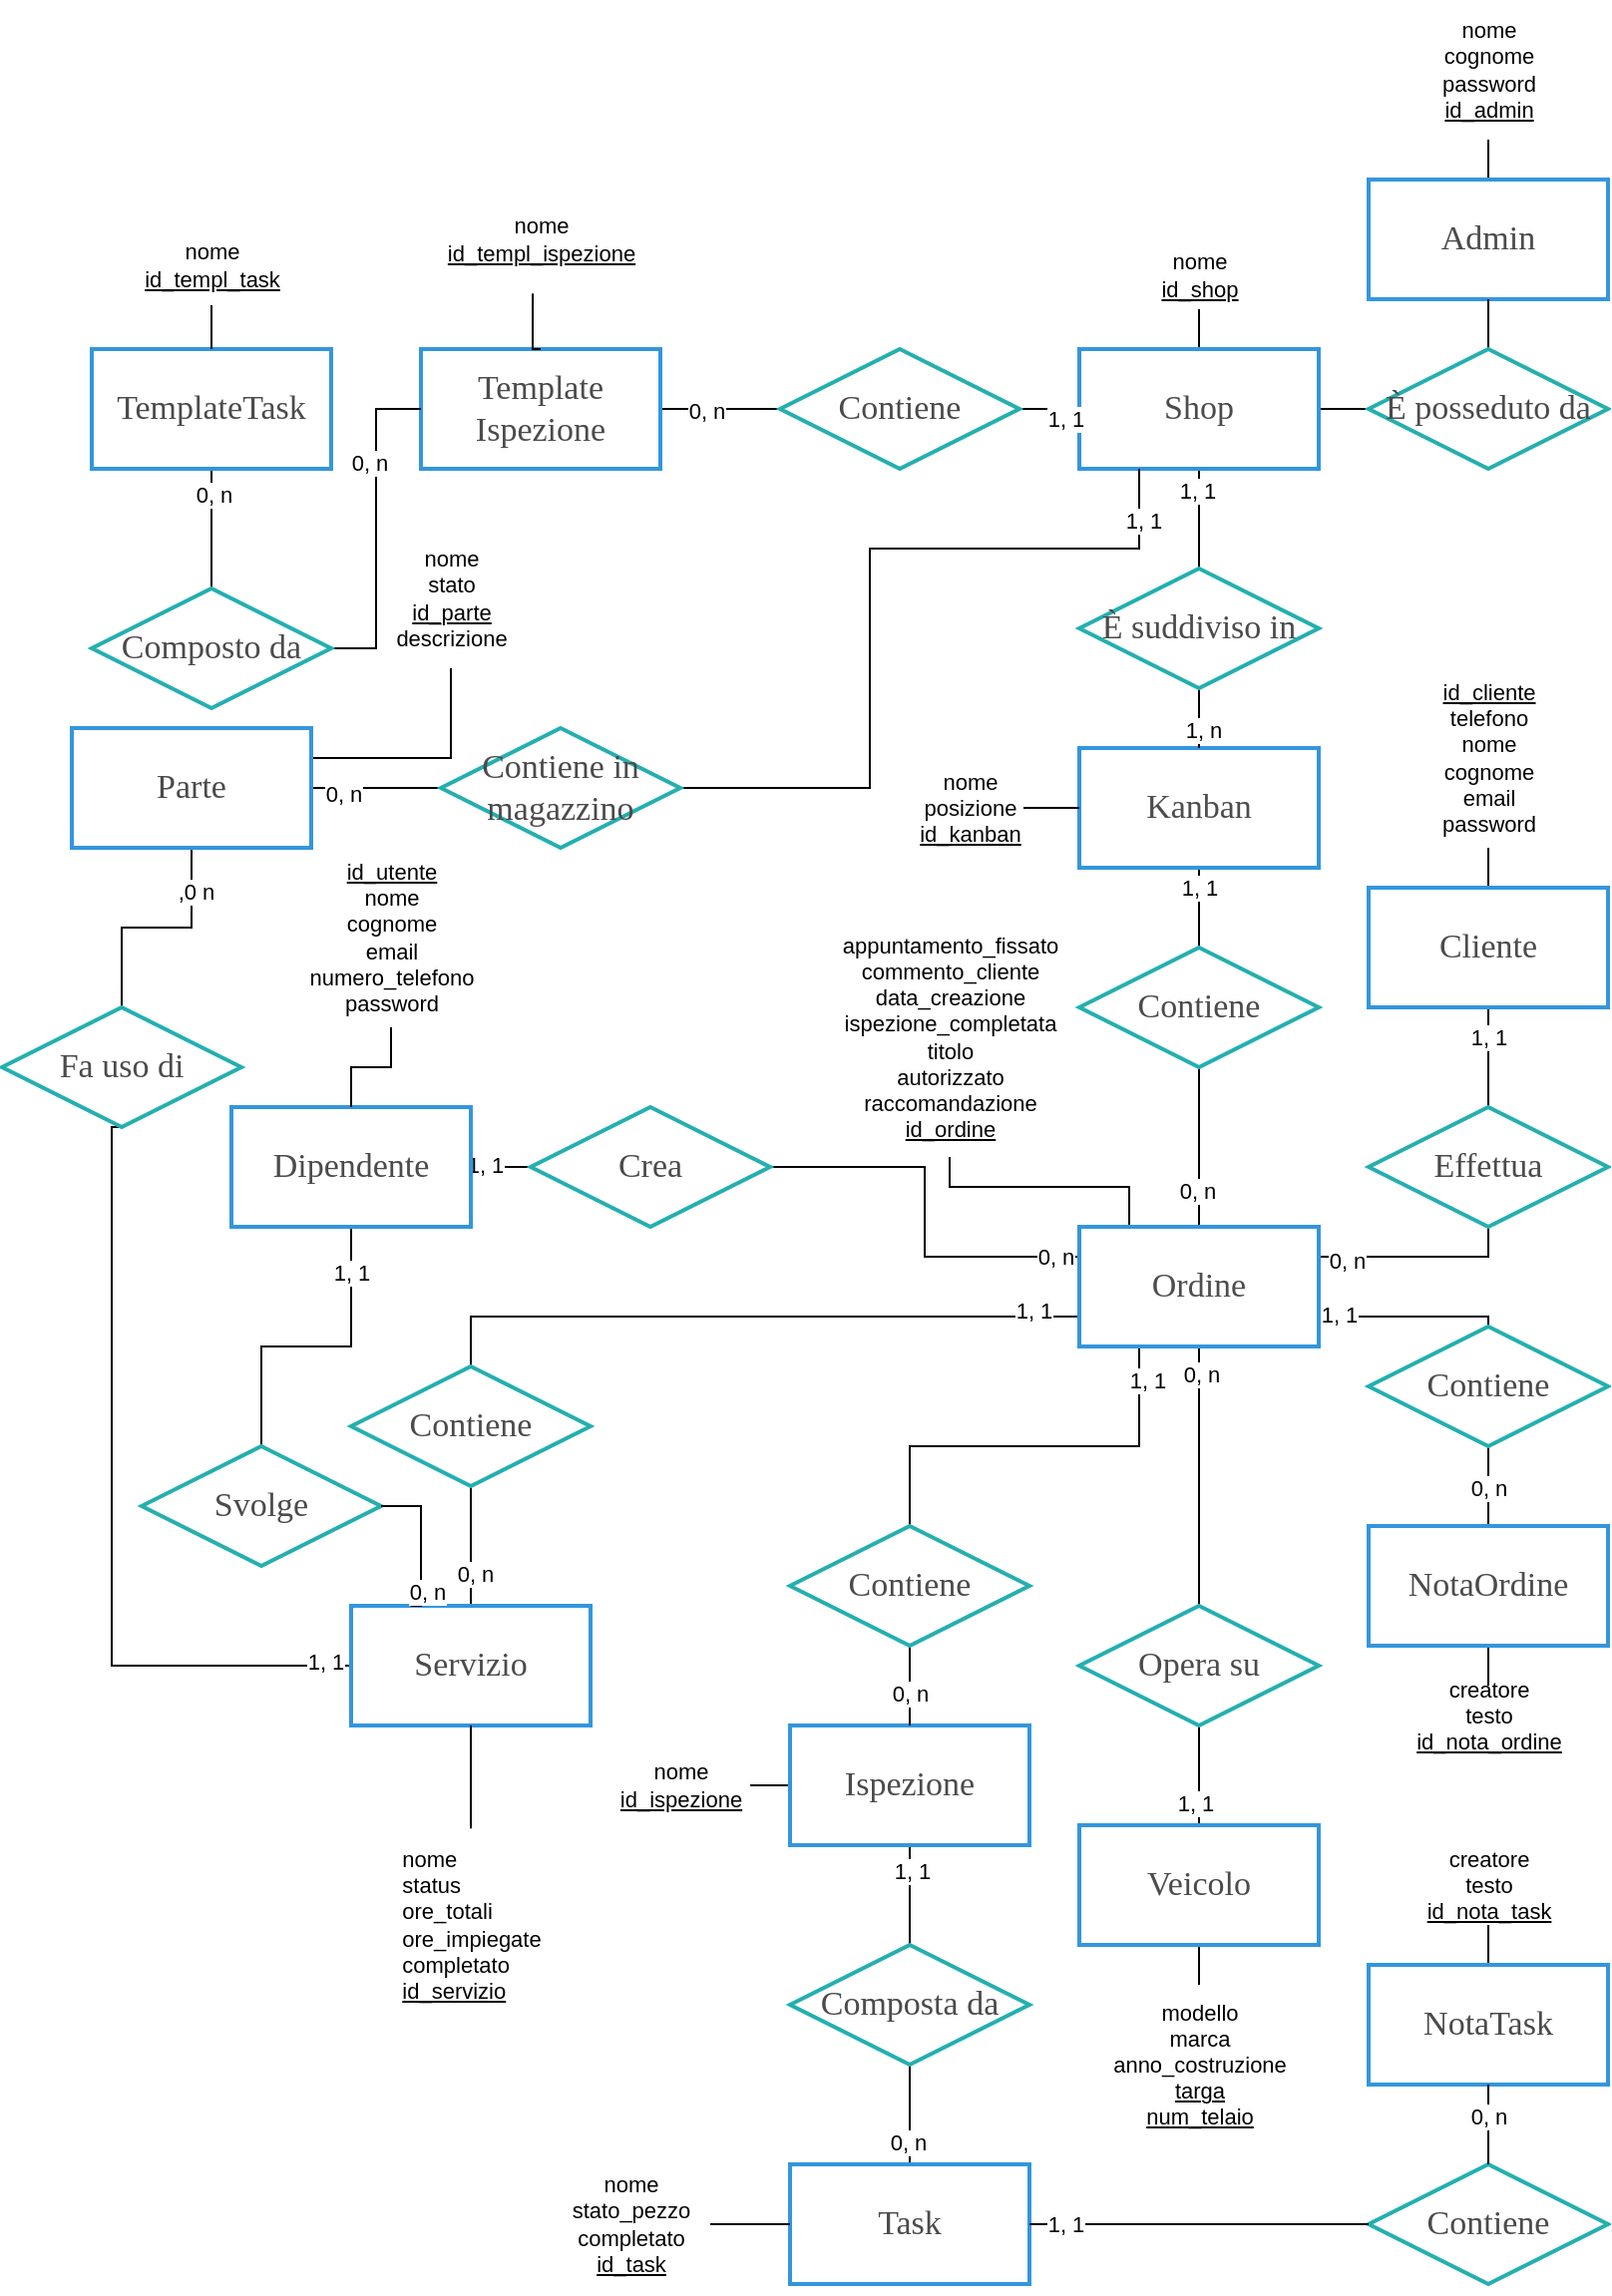 <mxfile version="22.1.7" type="google">
  <diagram name="Page-1" id="WFpe2bnqsvH8dOUI9pfY">
    <mxGraphModel grid="1" page="1" gridSize="10" guides="1" tooltips="1" connect="1" arrows="1" fold="1" pageScale="1" pageWidth="827" pageHeight="1169" math="0" shadow="0">
      <root>
        <mxCell id="0" />
        <mxCell id="1" parent="0" />
        <mxCell id="5VXQHmCMqtN81jwy3sj8-49" value="" style="edgeStyle=orthogonalEdgeStyle;rounded=0;orthogonalLoop=1;jettySize=auto;html=1;strokeColor=default;endArrow=none;endFill=0;" edge="1" parent="1" source="5VXQHmCMqtN81jwy3sj8-51" target="5VXQHmCMqtN81jwy3sj8-54">
          <mxGeometry relative="1" as="geometry" />
        </mxCell>
        <mxCell id="5VXQHmCMqtN81jwy3sj8-50" value="1, 1" style="edgeLabel;html=1;align=center;verticalAlign=middle;resizable=0;points=[];" connectable="0" vertex="1" parent="5VXQHmCMqtN81jwy3sj8-49">
          <mxGeometry x="-0.517" relative="1" as="geometry">
            <mxPoint as="offset" />
          </mxGeometry>
        </mxCell>
        <mxCell id="5VXQHmCMqtN81jwy3sj8-51" value="Kanban" style="rounded=0;whiteSpace=wrap;html=1;strokeWidth=2;strokeColor=#3396dd;fontFamily=Verdana;fontSize=17;fontStyle=0;fontColor=#4D4D4D;" vertex="1" parent="1">
          <mxGeometry x="546" y="385" width="120" height="60" as="geometry" />
        </mxCell>
        <mxCell id="5VXQHmCMqtN81jwy3sj8-52" value="" style="edgeStyle=orthogonalEdgeStyle;shape=connector;rounded=0;orthogonalLoop=1;jettySize=auto;html=1;labelBackgroundColor=default;strokeColor=default;align=center;verticalAlign=middle;fontFamily=Helvetica;fontSize=11;fontColor=default;endArrow=none;endFill=0;" edge="1" parent="1" source="5VXQHmCMqtN81jwy3sj8-54" target="5VXQHmCMqtN81jwy3sj8-68">
          <mxGeometry relative="1" as="geometry" />
        </mxCell>
        <mxCell id="5VXQHmCMqtN81jwy3sj8-53" value="0, n" style="edgeLabel;html=1;align=center;verticalAlign=middle;resizable=0;points=[];" connectable="0" vertex="1" parent="5VXQHmCMqtN81jwy3sj8-52">
          <mxGeometry x="0.554" y="-1" relative="1" as="geometry">
            <mxPoint as="offset" />
          </mxGeometry>
        </mxCell>
        <mxCell id="5VXQHmCMqtN81jwy3sj8-54" value="Contiene" style="rhombus;whiteSpace=wrap;html=1;strokeWidth=2;strokeColor=#24afaf;fontFamily=Verdana;fontSize=17;fontColor=#4B4B4B;" vertex="1" parent="1">
          <mxGeometry x="546" y="485" width="120" height="60" as="geometry" />
        </mxCell>
        <mxCell id="5VXQHmCMqtN81jwy3sj8-55" value="" style="edgeStyle=orthogonalEdgeStyle;shape=connector;rounded=0;orthogonalLoop=1;jettySize=auto;html=1;labelBackgroundColor=default;strokeColor=default;align=center;verticalAlign=middle;fontFamily=Helvetica;fontSize=11;fontColor=default;endArrow=none;endFill=0;" edge="1" parent="1" source="5VXQHmCMqtN81jwy3sj8-68" target="5VXQHmCMqtN81jwy3sj8-84">
          <mxGeometry relative="1" as="geometry" />
        </mxCell>
        <mxCell id="5VXQHmCMqtN81jwy3sj8-56" value="0, n" style="edgeLabel;html=1;align=center;verticalAlign=middle;resizable=0;points=[];" connectable="0" vertex="1" parent="5VXQHmCMqtN81jwy3sj8-55">
          <mxGeometry x="-0.796" y="1" relative="1" as="geometry">
            <mxPoint as="offset" />
          </mxGeometry>
        </mxCell>
        <mxCell id="5VXQHmCMqtN81jwy3sj8-57" value="" style="edgeStyle=orthogonalEdgeStyle;shape=connector;rounded=0;orthogonalLoop=1;jettySize=auto;html=1;labelBackgroundColor=default;strokeColor=default;align=center;verticalAlign=middle;fontFamily=Helvetica;fontSize=11;fontColor=default;endArrow=none;endFill=0;exitX=1;exitY=0.25;exitDx=0;exitDy=0;entryX=0.5;entryY=1;entryDx=0;entryDy=0;" edge="1" parent="1" source="5VXQHmCMqtN81jwy3sj8-68" target="5VXQHmCMqtN81jwy3sj8-85">
          <mxGeometry relative="1" as="geometry">
            <mxPoint x="796" y="640" as="targetPoint" />
            <Array as="points">
              <mxPoint x="751" y="640" />
            </Array>
          </mxGeometry>
        </mxCell>
        <mxCell id="5VXQHmCMqtN81jwy3sj8-58" value="0, n" style="edgeLabel;html=1;align=center;verticalAlign=middle;resizable=0;points=[];" connectable="0" vertex="1" parent="5VXQHmCMqtN81jwy3sj8-57">
          <mxGeometry x="-0.717" y="-2" relative="1" as="geometry">
            <mxPoint as="offset" />
          </mxGeometry>
        </mxCell>
        <mxCell id="5VXQHmCMqtN81jwy3sj8-59" style="edgeStyle=orthogonalEdgeStyle;shape=connector;rounded=0;orthogonalLoop=1;jettySize=auto;html=1;labelBackgroundColor=default;strokeColor=default;align=center;verticalAlign=middle;fontFamily=Helvetica;fontSize=11;fontColor=default;endArrow=none;endFill=0;" edge="1" parent="1" source="5VXQHmCMqtN81jwy3sj8-68" target="5VXQHmCMqtN81jwy3sj8-93">
          <mxGeometry relative="1" as="geometry">
            <Array as="points">
              <mxPoint x="571" y="605" />
              <mxPoint x="481" y="605" />
            </Array>
          </mxGeometry>
        </mxCell>
        <mxCell id="5VXQHmCMqtN81jwy3sj8-60" style="edgeStyle=orthogonalEdgeStyle;shape=connector;rounded=0;orthogonalLoop=1;jettySize=auto;html=1;entryX=0.5;entryY=0;entryDx=0;entryDy=0;labelBackgroundColor=default;strokeColor=default;align=center;verticalAlign=middle;fontFamily=Helvetica;fontSize=11;fontColor=default;endArrow=none;endFill=0;exitX=1;exitY=0.75;exitDx=0;exitDy=0;" edge="1" parent="1" source="5VXQHmCMqtN81jwy3sj8-68" target="5VXQHmCMqtN81jwy3sj8-98">
          <mxGeometry relative="1" as="geometry">
            <Array as="points">
              <mxPoint x="751" y="670" />
            </Array>
          </mxGeometry>
        </mxCell>
        <mxCell id="5VXQHmCMqtN81jwy3sj8-61" value="1, 1" style="edgeLabel;html=1;align=center;verticalAlign=middle;resizable=0;points=[];" connectable="0" vertex="1" parent="5VXQHmCMqtN81jwy3sj8-60">
          <mxGeometry x="-0.773" y="1" relative="1" as="geometry">
            <mxPoint as="offset" />
          </mxGeometry>
        </mxCell>
        <mxCell id="5VXQHmCMqtN81jwy3sj8-62" style="edgeStyle=orthogonalEdgeStyle;shape=connector;rounded=0;orthogonalLoop=1;jettySize=auto;html=1;entryX=0.5;entryY=0;entryDx=0;entryDy=0;labelBackgroundColor=default;strokeColor=default;align=center;verticalAlign=middle;fontFamily=Helvetica;fontSize=11;fontColor=default;endArrow=none;endFill=0;exitX=0.25;exitY=1;exitDx=0;exitDy=0;" edge="1" parent="1" source="5VXQHmCMqtN81jwy3sj8-68" target="5VXQHmCMqtN81jwy3sj8-106">
          <mxGeometry relative="1" as="geometry">
            <Array as="points">
              <mxPoint x="576" y="735" />
              <mxPoint x="461" y="735" />
            </Array>
          </mxGeometry>
        </mxCell>
        <mxCell id="5VXQHmCMqtN81jwy3sj8-63" value="1, 1" style="edgeLabel;html=1;align=center;verticalAlign=middle;resizable=0;points=[];" connectable="0" vertex="1" parent="5VXQHmCMqtN81jwy3sj8-62">
          <mxGeometry x="-0.837" y="4" relative="1" as="geometry">
            <mxPoint as="offset" />
          </mxGeometry>
        </mxCell>
        <mxCell id="5VXQHmCMqtN81jwy3sj8-64" style="rounded=0;orthogonalLoop=1;jettySize=auto;html=1;entryX=1;entryY=0.5;entryDx=0;entryDy=0;endArrow=none;endFill=0;exitX=0;exitY=0.25;exitDx=0;exitDy=0;edgeStyle=orthogonalEdgeStyle;" edge="1" parent="1" source="5VXQHmCMqtN81jwy3sj8-68" target="5VXQHmCMqtN81jwy3sj8-149">
          <mxGeometry relative="1" as="geometry">
            <mxPoint x="541" y="645" as="sourcePoint" />
          </mxGeometry>
        </mxCell>
        <mxCell id="5VXQHmCMqtN81jwy3sj8-65" value="0, n" style="edgeLabel;html=1;align=center;verticalAlign=middle;resizable=0;points=[];" connectable="0" vertex="1" parent="5VXQHmCMqtN81jwy3sj8-64">
          <mxGeometry x="-0.888" relative="1" as="geometry">
            <mxPoint x="-1" as="offset" />
          </mxGeometry>
        </mxCell>
        <mxCell id="5VXQHmCMqtN81jwy3sj8-66" style="rounded=0;orthogonalLoop=1;jettySize=auto;html=1;entryX=0.5;entryY=0;entryDx=0;entryDy=0;endArrow=none;endFill=0;exitX=0;exitY=0.75;exitDx=0;exitDy=0;edgeStyle=orthogonalEdgeStyle;" edge="1" parent="1" source="5VXQHmCMqtN81jwy3sj8-68" target="5VXQHmCMqtN81jwy3sj8-150">
          <mxGeometry relative="1" as="geometry">
            <mxPoint x="541" y="665" as="sourcePoint" />
          </mxGeometry>
        </mxCell>
        <mxCell id="5VXQHmCMqtN81jwy3sj8-67" value="1, 1" style="edgeLabel;html=1;align=center;verticalAlign=middle;resizable=0;points=[];" connectable="0" vertex="1" parent="5VXQHmCMqtN81jwy3sj8-66">
          <mxGeometry x="-0.868" y="-2" relative="1" as="geometry">
            <mxPoint x="-1" y="-1" as="offset" />
          </mxGeometry>
        </mxCell>
        <mxCell id="5VXQHmCMqtN81jwy3sj8-68" value="Ordine" style="rounded=0;whiteSpace=wrap;html=1;strokeWidth=2;strokeColor=#3396dd;fontFamily=Verdana;fontSize=17;fontStyle=0;fontColor=#4D4D4D;" vertex="1" parent="1">
          <mxGeometry x="546" y="625" width="120" height="60" as="geometry" />
        </mxCell>
        <mxCell id="5VXQHmCMqtN81jwy3sj8-69" value="" style="edgeStyle=orthogonalEdgeStyle;shape=connector;rounded=0;orthogonalLoop=1;jettySize=auto;html=1;labelBackgroundColor=default;strokeColor=default;align=center;verticalAlign=middle;fontFamily=Helvetica;fontSize=11;fontColor=default;endArrow=none;endFill=0;" edge="1" parent="1" source="5VXQHmCMqtN81jwy3sj8-72" target="5VXQHmCMqtN81jwy3sj8-85">
          <mxGeometry relative="1" as="geometry" />
        </mxCell>
        <mxCell id="5VXQHmCMqtN81jwy3sj8-70" value="1, 1" style="edgeLabel;html=1;align=center;verticalAlign=middle;resizable=0;points=[];" connectable="0" vertex="1" parent="5VXQHmCMqtN81jwy3sj8-69">
          <mxGeometry x="-0.147" y="1" relative="1" as="geometry">
            <mxPoint x="-1" y="-7" as="offset" />
          </mxGeometry>
        </mxCell>
        <mxCell id="5VXQHmCMqtN81jwy3sj8-71" value="" style="edgeStyle=orthogonalEdgeStyle;shape=connector;rounded=0;orthogonalLoop=1;jettySize=auto;html=1;labelBackgroundColor=default;strokeColor=default;align=center;verticalAlign=middle;fontFamily=Helvetica;fontSize=11;fontColor=default;endArrow=none;endFill=0;" edge="1" parent="1" source="5VXQHmCMqtN81jwy3sj8-72" target="5VXQHmCMqtN81jwy3sj8-95">
          <mxGeometry relative="1" as="geometry" />
        </mxCell>
        <mxCell id="5VXQHmCMqtN81jwy3sj8-72" value="Cliente" style="rounded=0;whiteSpace=wrap;html=1;strokeWidth=2;strokeColor=#3396dd;fontFamily=Verdana;fontSize=17;fontColor=#4B4B4B;" vertex="1" parent="1">
          <mxGeometry x="691" y="455" width="120" height="60" as="geometry" />
        </mxCell>
        <mxCell id="5VXQHmCMqtN81jwy3sj8-73" value="" style="edgeStyle=orthogonalEdgeStyle;shape=connector;rounded=0;orthogonalLoop=1;jettySize=auto;html=1;labelBackgroundColor=default;strokeColor=default;align=center;verticalAlign=middle;fontFamily=Helvetica;fontSize=11;fontColor=default;endArrow=none;endFill=0;" edge="1" parent="1" source="5VXQHmCMqtN81jwy3sj8-76" target="5VXQHmCMqtN81jwy3sj8-84">
          <mxGeometry relative="1" as="geometry" />
        </mxCell>
        <mxCell id="5VXQHmCMqtN81jwy3sj8-74" value="1, 1" style="edgeLabel;html=1;align=center;verticalAlign=middle;resizable=0;points=[];" connectable="0" vertex="1" parent="5VXQHmCMqtN81jwy3sj8-73">
          <mxGeometry x="-0.556" y="2" relative="1" as="geometry">
            <mxPoint as="offset" />
          </mxGeometry>
        </mxCell>
        <mxCell id="5VXQHmCMqtN81jwy3sj8-75" value="" style="edgeStyle=orthogonalEdgeStyle;shape=connector;rounded=0;orthogonalLoop=1;jettySize=auto;html=1;labelBackgroundColor=default;strokeColor=default;align=center;verticalAlign=middle;fontFamily=Helvetica;fontSize=11;fontColor=default;endArrow=none;endFill=0;exitX=0.5;exitY=1;exitDx=0;exitDy=0;" edge="1" parent="1" source="5VXQHmCMqtN81jwy3sj8-76" target="5VXQHmCMqtN81jwy3sj8-94">
          <mxGeometry relative="1" as="geometry" />
        </mxCell>
        <mxCell id="5VXQHmCMqtN81jwy3sj8-76" value="Veicolo" style="rounded=0;whiteSpace=wrap;html=1;strokeWidth=2;strokeColor=#3396dd;fontFamily=Verdana;fontSize=17;fontColor=#4B4B4B;" vertex="1" parent="1">
          <mxGeometry x="546" y="925" width="120" height="60" as="geometry" />
        </mxCell>
        <mxCell id="5VXQHmCMqtN81jwy3sj8-77" style="edgeStyle=orthogonalEdgeStyle;shape=connector;rounded=0;orthogonalLoop=1;jettySize=auto;html=1;exitX=0.5;exitY=1;exitDx=0;exitDy=0;entryX=0.5;entryY=0;entryDx=0;entryDy=0;labelBackgroundColor=default;strokeColor=default;align=center;verticalAlign=middle;fontFamily=Helvetica;fontSize=11;fontColor=default;endArrow=none;endFill=0;" edge="1" parent="1" source="5VXQHmCMqtN81jwy3sj8-81" target="5VXQHmCMqtN81jwy3sj8-147">
          <mxGeometry relative="1" as="geometry">
            <Array as="points">
              <mxPoint x="181" y="685" />
              <mxPoint x="136" y="685" />
            </Array>
          </mxGeometry>
        </mxCell>
        <mxCell id="5VXQHmCMqtN81jwy3sj8-78" value="1, 1" style="edgeLabel;html=1;align=center;verticalAlign=middle;resizable=0;points=[];" connectable="0" vertex="1" parent="5VXQHmCMqtN81jwy3sj8-77">
          <mxGeometry x="-0.708" y="-1" relative="1" as="geometry">
            <mxPoint x="1" as="offset" />
          </mxGeometry>
        </mxCell>
        <mxCell id="5VXQHmCMqtN81jwy3sj8-79" style="rounded=0;orthogonalLoop=1;jettySize=auto;html=1;entryX=0;entryY=0.5;entryDx=0;entryDy=0;endArrow=none;endFill=0;exitX=1;exitY=0.5;exitDx=0;exitDy=0;" edge="1" parent="1" source="5VXQHmCMqtN81jwy3sj8-81" target="5VXQHmCMqtN81jwy3sj8-149">
          <mxGeometry relative="1" as="geometry" />
        </mxCell>
        <mxCell id="5VXQHmCMqtN81jwy3sj8-80" value="1, 1" style="edgeLabel;html=1;align=center;verticalAlign=middle;resizable=0;points=[];" connectable="0" vertex="1" parent="5VXQHmCMqtN81jwy3sj8-79">
          <mxGeometry x="-0.463" y="1" relative="1" as="geometry">
            <mxPoint x="-1" as="offset" />
          </mxGeometry>
        </mxCell>
        <mxCell id="5VXQHmCMqtN81jwy3sj8-81" value="Dipendente" style="rounded=0;whiteSpace=wrap;html=1;strokeWidth=2;strokeColor=#3396dd;fontFamily=Verdana;fontSize=17;fontColor=#4B4B4B;" vertex="1" parent="1">
          <mxGeometry x="121" y="565" width="120" height="60" as="geometry" />
        </mxCell>
        <mxCell id="5VXQHmCMqtN81jwy3sj8-82" style="edgeStyle=orthogonalEdgeStyle;shape=connector;rounded=0;orthogonalLoop=1;jettySize=auto;html=1;labelBackgroundColor=default;strokeColor=default;align=center;verticalAlign=middle;fontFamily=Helvetica;fontSize=11;fontColor=default;endArrow=none;endFill=0;exitX=0.5;exitY=0;exitDx=0;exitDy=0;" edge="1" parent="1" source="5VXQHmCMqtN81jwy3sj8-83" target="5VXQHmCMqtN81jwy3sj8-99">
          <mxGeometry relative="1" as="geometry" />
        </mxCell>
        <mxCell id="5VXQHmCMqtN81jwy3sj8-83" value="NotaTask" style="rounded=0;whiteSpace=wrap;html=1;strokeWidth=2;strokeColor=#3396dd;fontFamily=Verdana;fontSize=17;fontColor=#4B4B4B;" vertex="1" parent="1">
          <mxGeometry x="691" y="995" width="120" height="60" as="geometry" />
        </mxCell>
        <mxCell id="5VXQHmCMqtN81jwy3sj8-84" value="Opera su" style="rhombus;whiteSpace=wrap;html=1;strokeWidth=2;strokeColor=#24afaf;fontFamily=Verdana;fontSize=17;fontColor=#4B4B4B;" vertex="1" parent="1">
          <mxGeometry x="546" y="815" width="120" height="60" as="geometry" />
        </mxCell>
        <mxCell id="5VXQHmCMqtN81jwy3sj8-85" value="Effettua" style="rhombus;whiteSpace=wrap;html=1;strokeWidth=2;strokeColor=#24afaf;fontFamily=Verdana;fontSize=17;fontColor=#4B4B4B;" vertex="1" parent="1">
          <mxGeometry x="691" y="565" width="120" height="60" as="geometry" />
        </mxCell>
        <mxCell id="5VXQHmCMqtN81jwy3sj8-86" value="" style="edgeStyle=orthogonalEdgeStyle;shape=connector;rounded=0;orthogonalLoop=1;jettySize=auto;html=1;labelBackgroundColor=default;strokeColor=default;align=center;verticalAlign=middle;fontFamily=Helvetica;fontSize=11;fontColor=default;endArrow=none;endFill=0;" edge="1" parent="1" source="5VXQHmCMqtN81jwy3sj8-89" target="5VXQHmCMqtN81jwy3sj8-92">
          <mxGeometry relative="1" as="geometry" />
        </mxCell>
        <mxCell id="5VXQHmCMqtN81jwy3sj8-87" value="1, 1" style="edgeLabel;html=1;align=center;verticalAlign=middle;resizable=0;points=[];" connectable="0" vertex="1" parent="5VXQHmCMqtN81jwy3sj8-86">
          <mxGeometry x="-0.568" y="-1" relative="1" as="geometry">
            <mxPoint as="offset" />
          </mxGeometry>
        </mxCell>
        <mxCell id="5VXQHmCMqtN81jwy3sj8-88" style="edgeStyle=orthogonalEdgeStyle;rounded=0;orthogonalLoop=1;jettySize=auto;html=1;exitX=0.5;exitY=0;exitDx=0;exitDy=0;endArrow=none;endFill=0;" edge="1" parent="1" source="5VXQHmCMqtN81jwy3sj8-89" target="5VXQHmCMqtN81jwy3sj8-167">
          <mxGeometry relative="1" as="geometry" />
        </mxCell>
        <mxCell id="5VXQHmCMqtN81jwy3sj8-174" style="edgeStyle=orthogonalEdgeStyle;rounded=0;orthogonalLoop=1;jettySize=auto;html=1;exitX=1;exitY=0.5;exitDx=0;exitDy=0;entryX=0;entryY=0.5;entryDx=0;entryDy=0;endArrow=none;endFill=0;" edge="1" parent="1" source="5VXQHmCMqtN81jwy3sj8-89" target="5VXQHmCMqtN81jwy3sj8-173">
          <mxGeometry relative="1" as="geometry" />
        </mxCell>
        <mxCell id="5VXQHmCMqtN81jwy3sj8-89" value="Shop" style="rounded=0;whiteSpace=wrap;html=1;strokeWidth=2;strokeColor=#3396dd;fontFamily=Verdana;fontSize=17;fontColor=#4B4B4B;" vertex="1" parent="1">
          <mxGeometry x="546" y="185" width="120" height="60" as="geometry" />
        </mxCell>
        <mxCell id="5VXQHmCMqtN81jwy3sj8-90" value="" style="edgeStyle=orthogonalEdgeStyle;shape=connector;rounded=0;orthogonalLoop=1;jettySize=auto;html=1;labelBackgroundColor=default;strokeColor=default;align=center;verticalAlign=middle;fontFamily=Helvetica;fontSize=11;fontColor=default;endArrow=none;endFill=0;" edge="1" parent="1" source="5VXQHmCMqtN81jwy3sj8-92" target="5VXQHmCMqtN81jwy3sj8-51">
          <mxGeometry relative="1" as="geometry" />
        </mxCell>
        <mxCell id="5VXQHmCMqtN81jwy3sj8-91" value="1, n" style="edgeLabel;html=1;align=center;verticalAlign=middle;resizable=0;points=[];" connectable="0" vertex="1" parent="5VXQHmCMqtN81jwy3sj8-90">
          <mxGeometry x="0.632" y="2" relative="1" as="geometry">
            <mxPoint as="offset" />
          </mxGeometry>
        </mxCell>
        <mxCell id="5VXQHmCMqtN81jwy3sj8-92" value="È suddiviso in" style="rhombus;whiteSpace=wrap;html=1;strokeWidth=2;strokeColor=#24afaf;fontFamily=Verdana;fontSize=17;fontColor=#4B4B4B;" vertex="1" parent="1">
          <mxGeometry x="546" y="295" width="120" height="60" as="geometry" />
        </mxCell>
        <mxCell id="5VXQHmCMqtN81jwy3sj8-93" value="appuntamento_fissato&lt;br style=&quot;font-size: 11px;&quot;&gt;commento_cliente&lt;br style=&quot;font-size: 11px;&quot;&gt;data_creazione&lt;br style=&quot;font-size: 11px;&quot;&gt;ispezione_completata&lt;br style=&quot;font-size: 11px;&quot;&gt;titolo&lt;br style=&quot;font-size: 11px;&quot;&gt;autorizzato&lt;br style=&quot;font-size: 11px;&quot;&gt;raccomandazione&lt;br style=&quot;font-size: 11px;&quot;&gt;&lt;u style=&quot;font-size: 11px;&quot;&gt;id_ordine&lt;/u&gt;" style="text;html=1;align=center;verticalAlign=middle;resizable=0;points=[];autosize=1;strokeColor=none;fillColor=none;fontSize=11;fontFamily=Helvetica;fontColor=default;" vertex="1" parent="1">
          <mxGeometry x="416" y="470" width="130" height="120" as="geometry" />
        </mxCell>
        <mxCell id="5VXQHmCMqtN81jwy3sj8-94" value="modello&lt;br style=&quot;font-size: 11px;&quot;&gt;marca&lt;br style=&quot;font-size: 11px;&quot;&gt;anno_costruzione&lt;br style=&quot;font-size: 11px;&quot;&gt;&lt;u style=&quot;font-size: 11px;&quot;&gt;targa&lt;br style=&quot;font-size: 11px;&quot;&gt;num_telaio&lt;/u&gt;" style="text;html=1;align=center;verticalAlign=middle;resizable=0;points=[];autosize=1;strokeColor=none;fillColor=none;fontSize=11;fontFamily=Helvetica;fontColor=default;" vertex="1" parent="1">
          <mxGeometry x="551" y="1005" width="110" height="80" as="geometry" />
        </mxCell>
        <mxCell id="5VXQHmCMqtN81jwy3sj8-95" value="&lt;u style=&quot;font-size: 11px;&quot;&gt;id_cliente&lt;/u&gt;&lt;br style=&quot;font-size: 11px;&quot;&gt;telefono&lt;br style=&quot;font-size: 11px;&quot;&gt;nome&lt;br style=&quot;font-size: 11px;&quot;&gt;cognome&lt;br style=&quot;font-size: 11px;&quot;&gt;email&lt;br&gt;password" style="text;html=1;align=center;verticalAlign=middle;resizable=0;points=[];autosize=1;strokeColor=none;fillColor=none;fontSize=11;fontFamily=Helvetica;fontColor=default;" vertex="1" parent="1">
          <mxGeometry x="716" y="345" width="70" height="90" as="geometry" />
        </mxCell>
        <mxCell id="5VXQHmCMqtN81jwy3sj8-96" style="edgeStyle=orthogonalEdgeStyle;shape=connector;rounded=0;orthogonalLoop=1;jettySize=auto;html=1;labelBackgroundColor=default;strokeColor=default;align=center;verticalAlign=middle;fontFamily=Helvetica;fontSize=11;fontColor=default;endArrow=none;endFill=0;entryX=0.5;entryY=0;entryDx=0;entryDy=0;" edge="1" parent="1" source="5VXQHmCMqtN81jwy3sj8-98" target="5VXQHmCMqtN81jwy3sj8-161">
          <mxGeometry relative="1" as="geometry" />
        </mxCell>
        <mxCell id="5VXQHmCMqtN81jwy3sj8-97" value="0, n" style="edgeLabel;html=1;align=center;verticalAlign=middle;resizable=0;points=[];" connectable="0" vertex="1" parent="5VXQHmCMqtN81jwy3sj8-96">
          <mxGeometry x="0.855" y="2" relative="1" as="geometry">
            <mxPoint x="-2" y="-16" as="offset" />
          </mxGeometry>
        </mxCell>
        <mxCell id="5VXQHmCMqtN81jwy3sj8-98" value="Contiene" style="rhombus;whiteSpace=wrap;html=1;strokeWidth=2;strokeColor=#24afaf;fontFamily=Verdana;fontSize=17;fontColor=#4B4B4B;" vertex="1" parent="1">
          <mxGeometry x="691" y="675" width="120" height="60" as="geometry" />
        </mxCell>
        <mxCell id="5VXQHmCMqtN81jwy3sj8-99" value="creatore&lt;br style=&quot;font-size: 11px;&quot;&gt;testo&lt;br style=&quot;font-size: 11px;&quot;&gt;&lt;u style=&quot;font-size: 11px;&quot;&gt;id_nota_task&lt;/u&gt;" style="text;html=1;align=center;verticalAlign=middle;resizable=0;points=[];autosize=1;strokeColor=none;fillColor=none;fontSize=11;fontFamily=Helvetica;fontColor=default;" vertex="1" parent="1">
          <mxGeometry x="706" y="930" width="90" height="50" as="geometry" />
        </mxCell>
        <mxCell id="5VXQHmCMqtN81jwy3sj8-100" value="" style="edgeStyle=orthogonalEdgeStyle;shape=connector;rounded=0;orthogonalLoop=1;jettySize=auto;html=1;labelBackgroundColor=default;strokeColor=default;align=center;verticalAlign=middle;fontFamily=Helvetica;fontSize=11;fontColor=default;endArrow=none;endFill=0;" edge="1" parent="1" source="5VXQHmCMqtN81jwy3sj8-103" target="5VXQHmCMqtN81jwy3sj8-109">
          <mxGeometry relative="1" as="geometry" />
        </mxCell>
        <mxCell id="5VXQHmCMqtN81jwy3sj8-101" value="1, 1" style="edgeLabel;html=1;align=center;verticalAlign=middle;resizable=0;points=[];" connectable="0" vertex="1" parent="5VXQHmCMqtN81jwy3sj8-100">
          <mxGeometry x="-0.487" y="1" relative="1" as="geometry">
            <mxPoint as="offset" />
          </mxGeometry>
        </mxCell>
        <mxCell id="5VXQHmCMqtN81jwy3sj8-102" style="edgeStyle=orthogonalEdgeStyle;shape=connector;rounded=0;orthogonalLoop=1;jettySize=auto;html=1;labelBackgroundColor=default;strokeColor=default;align=center;verticalAlign=middle;fontFamily=Helvetica;fontSize=11;fontColor=default;endArrow=none;endFill=0;" edge="1" parent="1" source="5VXQHmCMqtN81jwy3sj8-103" target="5VXQHmCMqtN81jwy3sj8-111">
          <mxGeometry relative="1" as="geometry" />
        </mxCell>
        <mxCell id="5VXQHmCMqtN81jwy3sj8-103" value="Ispezione" style="rounded=0;whiteSpace=wrap;html=1;strokeWidth=2;strokeColor=#3396dd;fontFamily=Verdana;fontSize=17;fontColor=#4B4B4B;" vertex="1" parent="1">
          <mxGeometry x="401" y="875" width="120" height="60" as="geometry" />
        </mxCell>
        <mxCell id="5VXQHmCMqtN81jwy3sj8-104" style="edgeStyle=orthogonalEdgeStyle;shape=connector;rounded=0;orthogonalLoop=1;jettySize=auto;html=1;entryX=0.5;entryY=0;entryDx=0;entryDy=0;labelBackgroundColor=default;strokeColor=default;align=center;verticalAlign=middle;fontFamily=Helvetica;fontSize=11;fontColor=default;endArrow=none;endFill=0;" edge="1" parent="1" source="5VXQHmCMqtN81jwy3sj8-106" target="5VXQHmCMqtN81jwy3sj8-103">
          <mxGeometry relative="1" as="geometry" />
        </mxCell>
        <mxCell id="5VXQHmCMqtN81jwy3sj8-105" value="0, n" style="edgeLabel;html=1;align=center;verticalAlign=middle;resizable=0;points=[];" connectable="0" vertex="1" parent="5VXQHmCMqtN81jwy3sj8-104">
          <mxGeometry x="0.206" relative="1" as="geometry">
            <mxPoint as="offset" />
          </mxGeometry>
        </mxCell>
        <mxCell id="5VXQHmCMqtN81jwy3sj8-106" value="Contiene" style="rhombus;whiteSpace=wrap;html=1;strokeWidth=2;strokeColor=#24afaf;fontFamily=Verdana;fontSize=17;fontColor=#4B4B4B;" vertex="1" parent="1">
          <mxGeometry x="401" y="775" width="120" height="60" as="geometry" />
        </mxCell>
        <mxCell id="5VXQHmCMqtN81jwy3sj8-107" value="" style="edgeStyle=orthogonalEdgeStyle;shape=connector;rounded=0;orthogonalLoop=1;jettySize=auto;html=1;labelBackgroundColor=default;strokeColor=default;align=center;verticalAlign=middle;fontFamily=Helvetica;fontSize=11;fontColor=default;endArrow=none;endFill=0;" edge="1" parent="1" source="5VXQHmCMqtN81jwy3sj8-109" target="5VXQHmCMqtN81jwy3sj8-110">
          <mxGeometry relative="1" as="geometry" />
        </mxCell>
        <mxCell id="5VXQHmCMqtN81jwy3sj8-108" value="0, n" style="edgeLabel;html=1;align=center;verticalAlign=middle;resizable=0;points=[];" connectable="0" vertex="1" parent="5VXQHmCMqtN81jwy3sj8-107">
          <mxGeometry x="0.537" y="-1" relative="1" as="geometry">
            <mxPoint as="offset" />
          </mxGeometry>
        </mxCell>
        <mxCell id="5VXQHmCMqtN81jwy3sj8-109" value="Composta da" style="rhombus;whiteSpace=wrap;html=1;strokeWidth=2;strokeColor=#24afaf;fontFamily=Verdana;fontSize=17;fontColor=#4B4B4B;" vertex="1" parent="1">
          <mxGeometry x="401" y="985" width="120" height="60" as="geometry" />
        </mxCell>
        <mxCell id="5VXQHmCMqtN81jwy3sj8-110" value="Task" style="rounded=0;whiteSpace=wrap;html=1;strokeWidth=2;strokeColor=#3396dd;fontFamily=Verdana;fontSize=17;fontColor=#4B4B4B;" vertex="1" parent="1">
          <mxGeometry x="401" y="1095" width="120" height="60" as="geometry" />
        </mxCell>
        <mxCell id="5VXQHmCMqtN81jwy3sj8-111" value="nome&lt;br style=&quot;font-size: 11px;&quot;&gt;&lt;u style=&quot;font-size: 11px;&quot;&gt;id_ispezione&lt;/u&gt;" style="text;html=1;align=center;verticalAlign=middle;resizable=0;points=[];autosize=1;strokeColor=none;fillColor=none;fontSize=11;fontFamily=Helvetica;fontColor=default;" vertex="1" parent="1">
          <mxGeometry x="306" y="885" width="80" height="40" as="geometry" />
        </mxCell>
        <mxCell id="5VXQHmCMqtN81jwy3sj8-112" value="" style="edgeStyle=orthogonalEdgeStyle;shape=connector;rounded=0;orthogonalLoop=1;jettySize=auto;html=1;labelBackgroundColor=default;strokeColor=default;align=center;verticalAlign=middle;fontFamily=Helvetica;fontSize=11;fontColor=default;endArrow=none;endFill=0;" edge="1" parent="1" source="5VXQHmCMqtN81jwy3sj8-113" target="5VXQHmCMqtN81jwy3sj8-110">
          <mxGeometry relative="1" as="geometry" />
        </mxCell>
        <mxCell id="5VXQHmCMqtN81jwy3sj8-113" value="nome&lt;br style=&quot;font-size: 11px;&quot;&gt;stato_pezzo&lt;br style=&quot;font-size: 11px;&quot;&gt;completato&lt;br style=&quot;font-size: 11px;&quot;&gt;&lt;u style=&quot;font-size: 11px;&quot;&gt;id_task&lt;/u&gt;" style="text;html=1;align=center;verticalAlign=middle;resizable=0;points=[];autosize=1;strokeColor=none;fillColor=none;fontSize=11;fontFamily=Helvetica;fontColor=default;" vertex="1" parent="1">
          <mxGeometry x="281" y="1090" width="80" height="70" as="geometry" />
        </mxCell>
        <mxCell id="5VXQHmCMqtN81jwy3sj8-114" style="edgeStyle=orthogonalEdgeStyle;rounded=0;orthogonalLoop=1;jettySize=auto;html=1;exitX=1;exitY=0.5;exitDx=0;exitDy=0;entryX=0.25;entryY=1;entryDx=0;entryDy=0;endArrow=none;endFill=0;" edge="1" parent="1" source="5VXQHmCMqtN81jwy3sj8-124" target="5VXQHmCMqtN81jwy3sj8-89">
          <mxGeometry relative="1" as="geometry">
            <Array as="points">
              <mxPoint x="441" y="405" />
              <mxPoint x="441" y="285" />
              <mxPoint x="576" y="285" />
            </Array>
            <mxPoint x="441" y="375" as="sourcePoint" />
          </mxGeometry>
        </mxCell>
        <mxCell id="5VXQHmCMqtN81jwy3sj8-115" value="1, 1" style="edgeLabel;html=1;align=center;verticalAlign=middle;resizable=0;points=[];" connectable="0" vertex="1" parent="5VXQHmCMqtN81jwy3sj8-114">
          <mxGeometry x="0.868" y="-2" relative="1" as="geometry">
            <mxPoint as="offset" />
          </mxGeometry>
        </mxCell>
        <mxCell id="5VXQHmCMqtN81jwy3sj8-116" style="edgeStyle=orthogonalEdgeStyle;shape=connector;rounded=0;orthogonalLoop=1;jettySize=auto;html=1;exitX=1;exitY=0.5;exitDx=0;exitDy=0;entryX=0;entryY=0.5;entryDx=0;entryDy=0;labelBackgroundColor=default;strokeColor=default;align=center;verticalAlign=middle;fontFamily=Helvetica;fontSize=11;fontColor=default;endArrow=none;endFill=0;" edge="1" parent="1">
          <mxGeometry relative="1" as="geometry">
            <mxPoint x="235" y="330" as="targetPoint" />
          </mxGeometry>
        </mxCell>
        <mxCell id="5VXQHmCMqtN81jwy3sj8-117" value="1, 1" style="edgeLabel;html=1;align=center;verticalAlign=middle;resizable=0;points=[];" connectable="0" vertex="1" parent="5VXQHmCMqtN81jwy3sj8-116">
          <mxGeometry x="-0.42" y="4" relative="1" as="geometry">
            <mxPoint x="-1" as="offset" />
          </mxGeometry>
        </mxCell>
        <mxCell id="5VXQHmCMqtN81jwy3sj8-118" style="edgeStyle=orthogonalEdgeStyle;shape=connector;rounded=0;orthogonalLoop=1;jettySize=auto;html=1;exitX=1;exitY=0.5;exitDx=0;exitDy=0;entryX=0;entryY=0.5;entryDx=0;entryDy=0;labelBackgroundColor=default;strokeColor=default;align=center;verticalAlign=middle;fontFamily=Helvetica;fontSize=11;fontColor=default;endArrow=none;endFill=0;" edge="1" parent="1" source="5VXQHmCMqtN81jwy3sj8-123" target="5VXQHmCMqtN81jwy3sj8-124">
          <mxGeometry relative="1" as="geometry" />
        </mxCell>
        <mxCell id="5VXQHmCMqtN81jwy3sj8-119" value="0, n" style="edgeLabel;html=1;align=center;verticalAlign=middle;resizable=0;points=[];" connectable="0" vertex="1" parent="5VXQHmCMqtN81jwy3sj8-118">
          <mxGeometry x="-0.475" y="-2" relative="1" as="geometry">
            <mxPoint x="-1" y="1" as="offset" />
          </mxGeometry>
        </mxCell>
        <mxCell id="5VXQHmCMqtN81jwy3sj8-120" style="edgeStyle=orthogonalEdgeStyle;shape=connector;rounded=0;orthogonalLoop=1;jettySize=auto;html=1;exitX=1;exitY=0.25;exitDx=0;exitDy=0;labelBackgroundColor=default;strokeColor=default;align=center;verticalAlign=middle;fontFamily=Helvetica;fontSize=11;fontColor=default;endArrow=none;endFill=0;" edge="1" parent="1" source="5VXQHmCMqtN81jwy3sj8-123" target="5VXQHmCMqtN81jwy3sj8-125">
          <mxGeometry relative="1" as="geometry" />
        </mxCell>
        <mxCell id="5VXQHmCMqtN81jwy3sj8-121" style="edgeStyle=orthogonalEdgeStyle;rounded=0;orthogonalLoop=1;jettySize=auto;html=1;exitX=0.5;exitY=1;exitDx=0;exitDy=0;entryX=0.5;entryY=0;entryDx=0;entryDy=0;endArrow=none;endFill=0;" edge="1" parent="1" source="5VXQHmCMqtN81jwy3sj8-123" target="5VXQHmCMqtN81jwy3sj8-154">
          <mxGeometry relative="1" as="geometry" />
        </mxCell>
        <mxCell id="5VXQHmCMqtN81jwy3sj8-122" value=",0 n" style="edgeLabel;html=1;align=center;verticalAlign=middle;resizable=0;points=[];" connectable="0" vertex="1" parent="5VXQHmCMqtN81jwy3sj8-121">
          <mxGeometry x="-0.625" y="2" relative="1" as="geometry">
            <mxPoint as="offset" />
          </mxGeometry>
        </mxCell>
        <mxCell id="5VXQHmCMqtN81jwy3sj8-123" value="Parte" style="rounded=0;whiteSpace=wrap;html=1;strokeWidth=2;strokeColor=#3396dd;fontFamily=Verdana;fontSize=17;fontColor=#4B4B4B;" vertex="1" parent="1">
          <mxGeometry x="41" y="375" width="120" height="60" as="geometry" />
        </mxCell>
        <mxCell id="5VXQHmCMqtN81jwy3sj8-124" value="Contiene in magazzino" style="rhombus;whiteSpace=wrap;html=1;strokeWidth=2;strokeColor=#24afaf;fontFamily=Verdana;fontSize=17;fontColor=#4B4B4B;" vertex="1" parent="1">
          <mxGeometry x="226" y="375" width="120" height="60" as="geometry" />
        </mxCell>
        <mxCell id="5VXQHmCMqtN81jwy3sj8-125" value="nome&lt;br style=&quot;font-size: 11px;&quot;&gt;stato&lt;br style=&quot;font-size: 11px;&quot;&gt;&lt;u style=&quot;font-size: 11px;&quot;&gt;id_parte&lt;/u&gt;&lt;br style=&quot;font-size: 11px;&quot;&gt;descrizione" style="text;html=1;align=center;verticalAlign=middle;resizable=0;points=[];autosize=1;strokeColor=none;fillColor=none;fontSize=11;fontFamily=Helvetica;fontColor=default;" vertex="1" parent="1">
          <mxGeometry x="191" y="275" width="80" height="70" as="geometry" />
        </mxCell>
        <mxCell id="5VXQHmCMqtN81jwy3sj8-126" style="edgeStyle=orthogonalEdgeStyle;shape=connector;rounded=0;orthogonalLoop=1;jettySize=auto;html=1;exitX=1;exitY=0.5;exitDx=0;exitDy=0;entryX=0;entryY=0.5;entryDx=0;entryDy=0;labelBackgroundColor=default;strokeColor=default;align=center;verticalAlign=middle;fontFamily=Helvetica;fontSize=11;fontColor=default;endArrow=none;endFill=0;" edge="1" parent="1" source="5VXQHmCMqtN81jwy3sj8-133" target="5VXQHmCMqtN81jwy3sj8-89">
          <mxGeometry relative="1" as="geometry" />
        </mxCell>
        <mxCell id="5VXQHmCMqtN81jwy3sj8-127" value="1, 1" style="edgeLabel;html=1;align=center;verticalAlign=middle;resizable=0;points=[];" connectable="0" vertex="1" parent="5VXQHmCMqtN81jwy3sj8-126">
          <mxGeometry x="0.55" y="-5" relative="1" as="geometry">
            <mxPoint x="-1" as="offset" />
          </mxGeometry>
        </mxCell>
        <mxCell id="5VXQHmCMqtN81jwy3sj8-128" style="edgeStyle=orthogonalEdgeStyle;shape=connector;rounded=0;orthogonalLoop=1;jettySize=auto;html=1;exitX=1;exitY=0.5;exitDx=0;exitDy=0;entryX=0;entryY=0.5;entryDx=0;entryDy=0;labelBackgroundColor=default;strokeColor=default;align=center;verticalAlign=middle;fontFamily=Helvetica;fontSize=11;fontColor=default;endArrow=none;endFill=0;" edge="1" parent="1" source="5VXQHmCMqtN81jwy3sj8-130" target="5VXQHmCMqtN81jwy3sj8-133">
          <mxGeometry relative="1" as="geometry" />
        </mxCell>
        <mxCell id="5VXQHmCMqtN81jwy3sj8-129" value="0, n" style="edgeLabel;html=1;align=center;verticalAlign=middle;resizable=0;points=[];" connectable="0" vertex="1" parent="5VXQHmCMqtN81jwy3sj8-128">
          <mxGeometry x="-0.225" y="-1" relative="1" as="geometry">
            <mxPoint x="-1" as="offset" />
          </mxGeometry>
        </mxCell>
        <mxCell id="5VXQHmCMqtN81jwy3sj8-130" value="Template&lt;br&gt;Ispezione" style="rounded=0;whiteSpace=wrap;html=1;strokeWidth=2;strokeColor=#3396dd;fontFamily=Verdana;fontSize=17;fontColor=#4B4B4B;" vertex="1" parent="1">
          <mxGeometry x="216" y="185" width="120" height="60" as="geometry" />
        </mxCell>
        <mxCell id="5VXQHmCMqtN81jwy3sj8-131" value="nome&lt;br style=&quot;font-size: 11px;&quot;&gt;&lt;u style=&quot;font-size: 11px;&quot;&gt;id_templ_ispezione&lt;/u&gt;" style="text;html=1;align=center;verticalAlign=middle;resizable=0;points=[];autosize=1;strokeColor=none;fillColor=none;fontSize=11;fontFamily=Helvetica;fontColor=default;" vertex="1" parent="1">
          <mxGeometry x="216" y="110" width="120" height="40" as="geometry" />
        </mxCell>
        <mxCell id="5VXQHmCMqtN81jwy3sj8-132" style="edgeStyle=orthogonalEdgeStyle;shape=connector;rounded=0;orthogonalLoop=1;jettySize=auto;html=1;exitX=0.5;exitY=0;exitDx=0;exitDy=0;entryX=0.467;entryY=1.178;entryDx=0;entryDy=0;entryPerimeter=0;labelBackgroundColor=default;strokeColor=default;align=center;verticalAlign=middle;fontFamily=Helvetica;fontSize=11;fontColor=default;endArrow=none;endFill=0;" edge="1" parent="1" source="5VXQHmCMqtN81jwy3sj8-130" target="5VXQHmCMqtN81jwy3sj8-131">
          <mxGeometry relative="1" as="geometry" />
        </mxCell>
        <mxCell id="5VXQHmCMqtN81jwy3sj8-133" value="Contiene" style="rhombus;whiteSpace=wrap;html=1;strokeWidth=2;strokeColor=#24afaf;fontFamily=Verdana;fontSize=17;fontColor=#4B4B4B;" vertex="1" parent="1">
          <mxGeometry x="396" y="185" width="120" height="60" as="geometry" />
        </mxCell>
        <mxCell id="5VXQHmCMqtN81jwy3sj8-134" style="edgeStyle=orthogonalEdgeStyle;shape=connector;rounded=0;orthogonalLoop=1;jettySize=auto;html=1;exitX=1;exitY=0.5;exitDx=0;exitDy=0;entryX=0;entryY=0.5;entryDx=0;entryDy=0;labelBackgroundColor=default;strokeColor=default;align=center;verticalAlign=middle;fontFamily=Helvetica;fontSize=11;fontColor=default;endArrow=none;endFill=0;" edge="1" parent="1" source="5VXQHmCMqtN81jwy3sj8-138" target="5VXQHmCMqtN81jwy3sj8-130">
          <mxGeometry relative="1" as="geometry" />
        </mxCell>
        <mxCell id="5VXQHmCMqtN81jwy3sj8-135" value="0, n" style="edgeLabel;html=1;align=center;verticalAlign=middle;resizable=0;points=[];" connectable="0" vertex="1" parent="5VXQHmCMqtN81jwy3sj8-134">
          <mxGeometry x="0.414" y="3" relative="1" as="geometry">
            <mxPoint x="-1" y="1" as="offset" />
          </mxGeometry>
        </mxCell>
        <mxCell id="5VXQHmCMqtN81jwy3sj8-136" style="edgeStyle=orthogonalEdgeStyle;rounded=0;orthogonalLoop=1;jettySize=auto;html=1;exitX=0.5;exitY=0;exitDx=0;exitDy=0;entryX=0.5;entryY=1;entryDx=0;entryDy=0;endArrow=none;endFill=0;" edge="1" parent="1" source="5VXQHmCMqtN81jwy3sj8-138" target="5VXQHmCMqtN81jwy3sj8-139">
          <mxGeometry relative="1" as="geometry" />
        </mxCell>
        <mxCell id="5VXQHmCMqtN81jwy3sj8-137" value="0, n" style="edgeLabel;html=1;align=center;verticalAlign=middle;resizable=0;points=[];" connectable="0" vertex="1" parent="5VXQHmCMqtN81jwy3sj8-136">
          <mxGeometry x="0.591" y="-1" relative="1" as="geometry">
            <mxPoint as="offset" />
          </mxGeometry>
        </mxCell>
        <mxCell id="5VXQHmCMqtN81jwy3sj8-138" value="Composto da" style="rhombus;whiteSpace=wrap;html=1;strokeWidth=2;strokeColor=#24afaf;fontFamily=Verdana;fontSize=17;fontColor=#4B4B4B;" vertex="1" parent="1">
          <mxGeometry x="51" y="305" width="120" height="60" as="geometry" />
        </mxCell>
        <mxCell id="5VXQHmCMqtN81jwy3sj8-139" value="TemplateTask" style="rounded=0;whiteSpace=wrap;html=1;strokeWidth=2;strokeColor=#3396dd;fontFamily=Verdana;fontSize=17;fontColor=#4B4B4B;" vertex="1" parent="1">
          <mxGeometry x="51" y="185" width="120" height="60" as="geometry" />
        </mxCell>
        <mxCell id="5VXQHmCMqtN81jwy3sj8-140" value="nome&lt;br style=&quot;font-size: 11px;&quot;&gt;&lt;u style=&quot;font-size: 11px;&quot;&gt;id_templ_task&lt;/u&gt;" style="text;html=1;align=center;verticalAlign=middle;resizable=0;points=[];autosize=1;strokeColor=none;fillColor=none;fontSize=11;fontFamily=Helvetica;fontColor=default;" vertex="1" parent="1">
          <mxGeometry x="66" y="123" width="90" height="40" as="geometry" />
        </mxCell>
        <mxCell id="5VXQHmCMqtN81jwy3sj8-141" style="edgeStyle=orthogonalEdgeStyle;shape=connector;rounded=0;orthogonalLoop=1;jettySize=auto;html=1;exitX=0.5;exitY=0;exitDx=0;exitDy=0;labelBackgroundColor=default;strokeColor=default;align=center;verticalAlign=middle;fontFamily=Helvetica;fontSize=11;fontColor=default;endArrow=none;endFill=0;" edge="1" parent="1" source="5VXQHmCMqtN81jwy3sj8-139" target="5VXQHmCMqtN81jwy3sj8-140">
          <mxGeometry relative="1" as="geometry" />
        </mxCell>
        <mxCell id="5VXQHmCMqtN81jwy3sj8-142" style="rounded=0;orthogonalLoop=1;jettySize=auto;html=1;entryX=0.5;entryY=1;entryDx=0;entryDy=0;exitX=0.5;exitY=0;exitDx=0;exitDy=0;endArrow=none;endFill=0;" edge="1" parent="1" source="5VXQHmCMqtN81jwy3sj8-146" target="5VXQHmCMqtN81jwy3sj8-150">
          <mxGeometry relative="1" as="geometry" />
        </mxCell>
        <mxCell id="5VXQHmCMqtN81jwy3sj8-143" value="0, n" style="edgeLabel;html=1;align=center;verticalAlign=middle;resizable=0;points=[];" connectable="0" vertex="1" parent="5VXQHmCMqtN81jwy3sj8-142">
          <mxGeometry x="-0.458" y="-2" relative="1" as="geometry">
            <mxPoint as="offset" />
          </mxGeometry>
        </mxCell>
        <mxCell id="5VXQHmCMqtN81jwy3sj8-144" style="edgeStyle=orthogonalEdgeStyle;rounded=0;orthogonalLoop=1;jettySize=auto;html=1;exitX=0;exitY=0.5;exitDx=0;exitDy=0;entryX=0.5;entryY=1;entryDx=0;entryDy=0;endArrow=none;endFill=0;" edge="1" parent="1" source="5VXQHmCMqtN81jwy3sj8-146" target="5VXQHmCMqtN81jwy3sj8-154">
          <mxGeometry relative="1" as="geometry">
            <Array as="points">
              <mxPoint x="61" y="845" />
            </Array>
          </mxGeometry>
        </mxCell>
        <mxCell id="5VXQHmCMqtN81jwy3sj8-145" value="1, 1" style="edgeLabel;html=1;align=center;verticalAlign=middle;resizable=0;points=[];" connectable="0" vertex="1" parent="5VXQHmCMqtN81jwy3sj8-144">
          <mxGeometry x="-0.938" y="-3" relative="1" as="geometry">
            <mxPoint x="-1" y="1" as="offset" />
          </mxGeometry>
        </mxCell>
        <mxCell id="5VXQHmCMqtN81jwy3sj8-146" value="Servizio" style="rounded=0;whiteSpace=wrap;html=1;strokeWidth=2;strokeColor=#3396dd;fontFamily=Verdana;fontSize=17;fontColor=#4B4B4B;" vertex="1" parent="1">
          <mxGeometry x="181" y="815" width="120" height="60" as="geometry" />
        </mxCell>
        <mxCell id="5VXQHmCMqtN81jwy3sj8-147" value="Svolge" style="rhombus;whiteSpace=wrap;html=1;strokeWidth=2;strokeColor=#24afaf;fontFamily=Verdana;fontSize=17;fontColor=#4B4B4B;" vertex="1" parent="1">
          <mxGeometry x="76" y="735" width="120" height="60" as="geometry" />
        </mxCell>
        <mxCell id="5VXQHmCMqtN81jwy3sj8-148" value="&lt;div style=&quot;text-align: left; font-size: 11px;&quot;&gt;&lt;span style=&quot;background-color: initial; font-size: 11px;&quot;&gt;nome&lt;/span&gt;&lt;/div&gt;&lt;div style=&quot;text-align: left; font-size: 11px;&quot;&gt;&lt;span style=&quot;background-color: initial; font-size: 11px;&quot;&gt;status&lt;/span&gt;&lt;/div&gt;&lt;div style=&quot;text-align: left; font-size: 11px;&quot;&gt;&lt;span style=&quot;background-color: initial; font-size: 11px;&quot;&gt;ore_totali&lt;/span&gt;&lt;/div&gt;&lt;div style=&quot;text-align: left; font-size: 11px;&quot;&gt;&lt;span style=&quot;background-color: initial; font-size: 11px;&quot;&gt;ore_impiegate&lt;/span&gt;&lt;/div&gt;&lt;div style=&quot;text-align: left; font-size: 11px;&quot;&gt;&lt;span style=&quot;background-color: initial; font-size: 11px;&quot;&gt;completato&lt;br style=&quot;font-size: 11px;&quot;&gt;&lt;/span&gt;&lt;/div&gt;&lt;div style=&quot;text-align: left; font-size: 11px;&quot;&gt;&lt;span style=&quot;background-color: initial; font-size: 11px;&quot;&gt;&lt;u style=&quot;font-size: 11px;&quot;&gt;id_servizio&lt;/u&gt;&lt;/span&gt;&lt;/div&gt;" style="text;html=1;align=center;verticalAlign=middle;resizable=0;points=[];autosize=1;strokeColor=none;fillColor=none;fontSize=11;fontFamily=Helvetica;fontColor=default;" vertex="1" parent="1">
          <mxGeometry x="196" y="930" width="90" height="90" as="geometry" />
        </mxCell>
        <mxCell id="5VXQHmCMqtN81jwy3sj8-149" value="Crea" style="rhombus;whiteSpace=wrap;html=1;strokeWidth=2;strokeColor=#24afaf;fontFamily=Verdana;fontSize=17;fontColor=#4B4B4B;" vertex="1" parent="1">
          <mxGeometry x="271" y="565" width="120" height="60" as="geometry" />
        </mxCell>
        <mxCell id="5VXQHmCMqtN81jwy3sj8-150" value="Contiene" style="rhombus;whiteSpace=wrap;html=1;strokeWidth=2;strokeColor=#24afaf;fontFamily=Verdana;fontSize=17;fontColor=#4B4B4B;" vertex="1" parent="1">
          <mxGeometry x="181" y="695" width="120" height="60" as="geometry" />
        </mxCell>
        <mxCell id="5VXQHmCMqtN81jwy3sj8-151" style="rounded=0;orthogonalLoop=1;jettySize=auto;html=1;entryX=0.5;entryY=-0.038;entryDx=0;entryDy=0;entryPerimeter=0;endArrow=none;endFill=0;" edge="1" parent="1" source="5VXQHmCMqtN81jwy3sj8-146" target="5VXQHmCMqtN81jwy3sj8-148">
          <mxGeometry relative="1" as="geometry" />
        </mxCell>
        <mxCell id="5VXQHmCMqtN81jwy3sj8-152" value="" style="shape=connector;rounded=0;orthogonalLoop=1;jettySize=auto;html=1;exitX=1;exitY=0.5;exitDx=0;exitDy=0;entryX=0.25;entryY=0;entryDx=0;entryDy=0;labelBackgroundColor=default;strokeColor=default;align=center;verticalAlign=middle;fontFamily=Helvetica;fontSize=11;fontColor=default;endArrow=none;endFill=0;edgeStyle=orthogonalEdgeStyle;" edge="1" parent="1" source="5VXQHmCMqtN81jwy3sj8-147" target="5VXQHmCMqtN81jwy3sj8-146">
          <mxGeometry relative="1" as="geometry">
            <mxPoint x="-179" y="805" as="sourcePoint" />
            <mxPoint x="421" y="715" as="targetPoint" />
          </mxGeometry>
        </mxCell>
        <mxCell id="5VXQHmCMqtN81jwy3sj8-153" value="0, n" style="edgeLabel;html=1;align=center;verticalAlign=middle;resizable=0;points=[];" connectable="0" vertex="1" parent="5VXQHmCMqtN81jwy3sj8-152">
          <mxGeometry x="0.667" y="3" relative="1" as="geometry">
            <mxPoint as="offset" />
          </mxGeometry>
        </mxCell>
        <mxCell id="5VXQHmCMqtN81jwy3sj8-154" value="Fa uso di" style="rhombus;whiteSpace=wrap;html=1;strokeWidth=2;strokeColor=#24afaf;fontFamily=Verdana;fontSize=17;fontColor=#4B4B4B;" vertex="1" parent="1">
          <mxGeometry x="6" y="515" width="120" height="60" as="geometry" />
        </mxCell>
        <mxCell id="5VXQHmCMqtN81jwy3sj8-155" value="Contiene" style="rhombus;whiteSpace=wrap;html=1;strokeWidth=2;strokeColor=#24afaf;fontFamily=Verdana;fontSize=17;fontColor=#4B4B4B;" vertex="1" parent="1">
          <mxGeometry x="691" y="1095" width="120" height="60" as="geometry" />
        </mxCell>
        <mxCell id="5VXQHmCMqtN81jwy3sj8-156" style="edgeStyle=orthogonalEdgeStyle;shape=connector;rounded=0;orthogonalLoop=1;jettySize=auto;html=1;entryX=0;entryY=0.5;entryDx=0;entryDy=0;labelBackgroundColor=default;strokeColor=default;align=center;verticalAlign=middle;fontFamily=Helvetica;fontSize=11;fontColor=default;endArrow=none;endFill=0;exitX=1;exitY=0.5;exitDx=0;exitDy=0;" edge="1" parent="1" source="5VXQHmCMqtN81jwy3sj8-110" target="5VXQHmCMqtN81jwy3sj8-155">
          <mxGeometry relative="1" as="geometry">
            <mxPoint x="531" y="1120" as="sourcePoint" />
            <mxPoint x="761" y="765" as="targetPoint" />
            <Array as="points">
              <mxPoint x="691" y="1125" />
            </Array>
          </mxGeometry>
        </mxCell>
        <mxCell id="5VXQHmCMqtN81jwy3sj8-157" value="1, 1" style="edgeLabel;html=1;align=center;verticalAlign=middle;resizable=0;points=[];" connectable="0" vertex="1" parent="5VXQHmCMqtN81jwy3sj8-156">
          <mxGeometry x="-0.965" relative="1" as="geometry">
            <mxPoint x="15" as="offset" />
          </mxGeometry>
        </mxCell>
        <mxCell id="5VXQHmCMqtN81jwy3sj8-158" style="edgeStyle=orthogonalEdgeStyle;shape=connector;rounded=0;orthogonalLoop=1;jettySize=auto;html=1;entryX=0.5;entryY=1;entryDx=0;entryDy=0;labelBackgroundColor=default;strokeColor=default;align=center;verticalAlign=middle;fontFamily=Helvetica;fontSize=11;fontColor=default;endArrow=none;endFill=0;exitX=0.5;exitY=0;exitDx=0;exitDy=0;" edge="1" parent="1" source="5VXQHmCMqtN81jwy3sj8-155" target="5VXQHmCMqtN81jwy3sj8-83">
          <mxGeometry relative="1" as="geometry">
            <mxPoint x="651" y="1165" as="sourcePoint" />
            <mxPoint x="971" y="785" as="targetPoint" />
            <Array as="points">
              <mxPoint x="751" y="1085" />
              <mxPoint x="751" y="1085" />
            </Array>
          </mxGeometry>
        </mxCell>
        <mxCell id="5VXQHmCMqtN81jwy3sj8-159" value="0, n" style="edgeLabel;html=1;align=center;verticalAlign=middle;resizable=0;points=[];" connectable="0" vertex="1" parent="5VXQHmCMqtN81jwy3sj8-158">
          <mxGeometry x="0.776" relative="1" as="geometry">
            <mxPoint y="11" as="offset" />
          </mxGeometry>
        </mxCell>
        <mxCell id="5VXQHmCMqtN81jwy3sj8-160" style="edgeStyle=orthogonalEdgeStyle;rounded=0;orthogonalLoop=1;jettySize=auto;html=1;exitX=0.5;exitY=1;exitDx=0;exitDy=0;endArrow=none;endFill=0;" edge="1" parent="1" source="5VXQHmCMqtN81jwy3sj8-161" target="5VXQHmCMqtN81jwy3sj8-162">
          <mxGeometry relative="1" as="geometry" />
        </mxCell>
        <mxCell id="5VXQHmCMqtN81jwy3sj8-161" value="NotaOrdine" style="rounded=0;whiteSpace=wrap;html=1;strokeWidth=2;strokeColor=#3396dd;fontFamily=Verdana;fontSize=17;fontColor=#4B4B4B;" vertex="1" parent="1">
          <mxGeometry x="691" y="775" width="120" height="60" as="geometry" />
        </mxCell>
        <mxCell id="5VXQHmCMqtN81jwy3sj8-162" value="creatore&lt;br style=&quot;font-size: 11px;&quot;&gt;testo&lt;br style=&quot;font-size: 11px;&quot;&gt;&lt;u style=&quot;font-size: 11px;&quot;&gt;id_nota_ordine&lt;/u&gt;" style="text;html=1;align=center;verticalAlign=middle;resizable=0;points=[];autosize=1;strokeColor=none;fillColor=none;fontSize=11;fontFamily=Helvetica;fontColor=default;" vertex="1" parent="1">
          <mxGeometry x="701" y="845" width="100" height="50" as="geometry" />
        </mxCell>
        <mxCell id="5VXQHmCMqtN81jwy3sj8-163" value="nome&lt;br style=&quot;font-size: 11px;&quot;&gt;posizione&lt;br&gt;&lt;u&gt;id_kanban&lt;/u&gt;" style="text;html=1;align=center;verticalAlign=middle;resizable=0;points=[];autosize=1;strokeColor=none;fillColor=none;fontSize=11;" vertex="1" parent="1">
          <mxGeometry x="456" y="390" width="70" height="50" as="geometry" />
        </mxCell>
        <mxCell id="5VXQHmCMqtN81jwy3sj8-164" style="edgeStyle=orthogonalEdgeStyle;rounded=0;orthogonalLoop=1;jettySize=auto;html=1;exitX=0;exitY=0.5;exitDx=0;exitDy=0;endArrow=none;endFill=0;" edge="1" parent="1" source="5VXQHmCMqtN81jwy3sj8-51">
          <mxGeometry relative="1" as="geometry">
            <mxPoint x="518" y="415" as="targetPoint" />
          </mxGeometry>
        </mxCell>
        <mxCell id="5VXQHmCMqtN81jwy3sj8-165" value="&lt;u style=&quot;border-color: var(--border-color);&quot;&gt;id_utente&lt;/u&gt;&lt;br&gt;nome&lt;br style=&quot;font-size: 11px;&quot;&gt;cognome&lt;br style=&quot;font-size: 11px;&quot;&gt;email&lt;br style=&quot;font-size: 11px;&quot;&gt;numero_telefono&lt;br&gt;password" style="text;html=1;align=center;verticalAlign=middle;resizable=0;points=[];autosize=1;strokeColor=none;fillColor=none;fontSize=11;" vertex="1" parent="1">
          <mxGeometry x="146" y="435" width="110" height="90" as="geometry" />
        </mxCell>
        <mxCell id="5VXQHmCMqtN81jwy3sj8-166" style="edgeStyle=orthogonalEdgeStyle;rounded=0;orthogonalLoop=1;jettySize=auto;html=1;exitX=0.5;exitY=0;exitDx=0;exitDy=0;endArrow=none;endFill=0;" edge="1" parent="1" source="5VXQHmCMqtN81jwy3sj8-81" target="5VXQHmCMqtN81jwy3sj8-165">
          <mxGeometry relative="1" as="geometry" />
        </mxCell>
        <mxCell id="5VXQHmCMqtN81jwy3sj8-167" value="nome&lt;br style=&quot;font-size: 11px;&quot;&gt;&lt;u style=&quot;font-size: 11px;&quot;&gt;id_shop&lt;/u&gt;" style="text;html=1;align=center;verticalAlign=middle;resizable=0;points=[];autosize=1;strokeColor=none;fillColor=none;fontSize=11;" vertex="1" parent="1">
          <mxGeometry x="576" y="128" width="60" height="40" as="geometry" />
        </mxCell>
        <mxCell id="5VXQHmCMqtN81jwy3sj8-178" style="edgeStyle=orthogonalEdgeStyle;rounded=0;orthogonalLoop=1;jettySize=auto;html=1;exitX=0.5;exitY=0;exitDx=0;exitDy=0;endArrow=none;endFill=0;" edge="1" parent="1" source="5VXQHmCMqtN81jwy3sj8-171" target="5VXQHmCMqtN81jwy3sj8-177">
          <mxGeometry relative="1" as="geometry" />
        </mxCell>
        <mxCell id="5VXQHmCMqtN81jwy3sj8-171" value="Admin" style="rounded=0;whiteSpace=wrap;html=1;strokeWidth=2;strokeColor=#3396dd;fontFamily=Verdana;fontSize=17;fontColor=#4B4B4B;" vertex="1" parent="1">
          <mxGeometry x="691" y="100" width="120" height="60" as="geometry" />
        </mxCell>
        <mxCell id="5VXQHmCMqtN81jwy3sj8-175" style="edgeStyle=orthogonalEdgeStyle;rounded=0;orthogonalLoop=1;jettySize=auto;html=1;exitX=0.5;exitY=0;exitDx=0;exitDy=0;entryX=0.5;entryY=1;entryDx=0;entryDy=0;endArrow=none;endFill=0;" edge="1" parent="1" source="5VXQHmCMqtN81jwy3sj8-173" target="5VXQHmCMqtN81jwy3sj8-171">
          <mxGeometry relative="1" as="geometry" />
        </mxCell>
        <mxCell id="5VXQHmCMqtN81jwy3sj8-173" value="È posseduto da" style="rhombus;whiteSpace=wrap;html=1;strokeWidth=2;strokeColor=#24afaf;fontFamily=Verdana;fontSize=17;fontColor=#4B4B4B;" vertex="1" parent="1">
          <mxGeometry x="691" y="185" width="120" height="60" as="geometry" />
        </mxCell>
        <mxCell id="5VXQHmCMqtN81jwy3sj8-177" value="nome&lt;br&gt;cognome&lt;br&gt;password&lt;br style=&quot;font-size: 11px;&quot;&gt;&lt;u style=&quot;font-size: 11px;&quot;&gt;id_admin&lt;/u&gt;" style="text;html=1;align=center;verticalAlign=middle;resizable=0;points=[];autosize=1;strokeColor=none;fillColor=none;fontSize=11;" vertex="1" parent="1">
          <mxGeometry x="716" y="10" width="70" height="70" as="geometry" />
        </mxCell>
      </root>
    </mxGraphModel>
  </diagram>
</mxfile>
